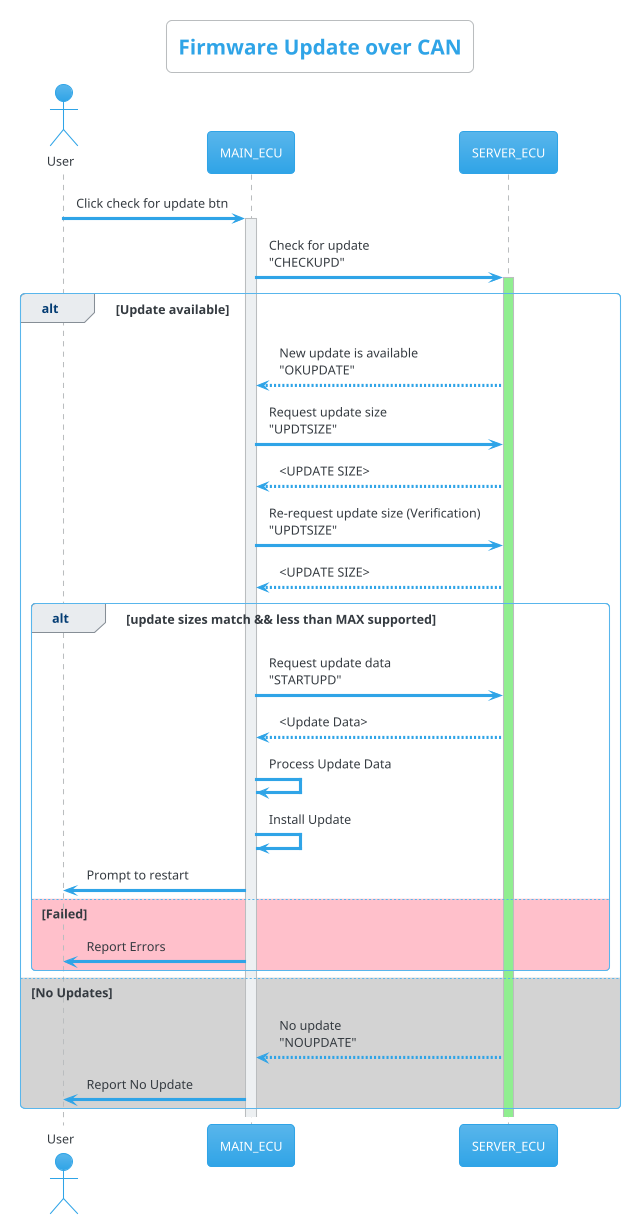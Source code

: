 @startuml
'https://plantuml.com/sequence-diagram
'Author: Hossam Elwahsh
!theme cerulean
title Firmware Update over CAN

skinparam backgroundColor #white

actor User

User -> MAIN_ECU: Click check for update btn

activate MAIN_ECU
MAIN_ECU -> SERVER_ECU++#lightgreen: Check for update\n"CHECKUPD"

alt Update available

SERVER_ECU --> MAIN_ECU: New update is available\n"OKUPDATE"

MAIN_ECU -> SERVER_ECU: Request update size\n"UPDTSIZE"

SERVER_ECU --> MAIN_ECU: <UPDATE SIZE>

MAIN_ECU -> SERVER_ECU: Re-request update size (Verification)\n"UPDTSIZE"

SERVER_ECU --> MAIN_ECU: <UPDATE SIZE>

alt update sizes match && less than MAX supported

MAIN_ECU -> SERVER_ECU: Request update data\n"STARTUPD"
SERVER_ECU --> MAIN_ECU: <Update Data>
MAIN_ECU -> MAIN_ECU: Process Update Data
MAIN_ECU -> MAIN_ECU: Install Update
MAIN_ECU -> User: Prompt to restart

else #Pink Failed

MAIN_ECU -> User: Report Errors

end

else #LightGray No Updates

SERVER_ECU --> MAIN_ECU: No update\n"NOUPDATE"
MAIN_ECU -> User: Report No Update

end

@enduml